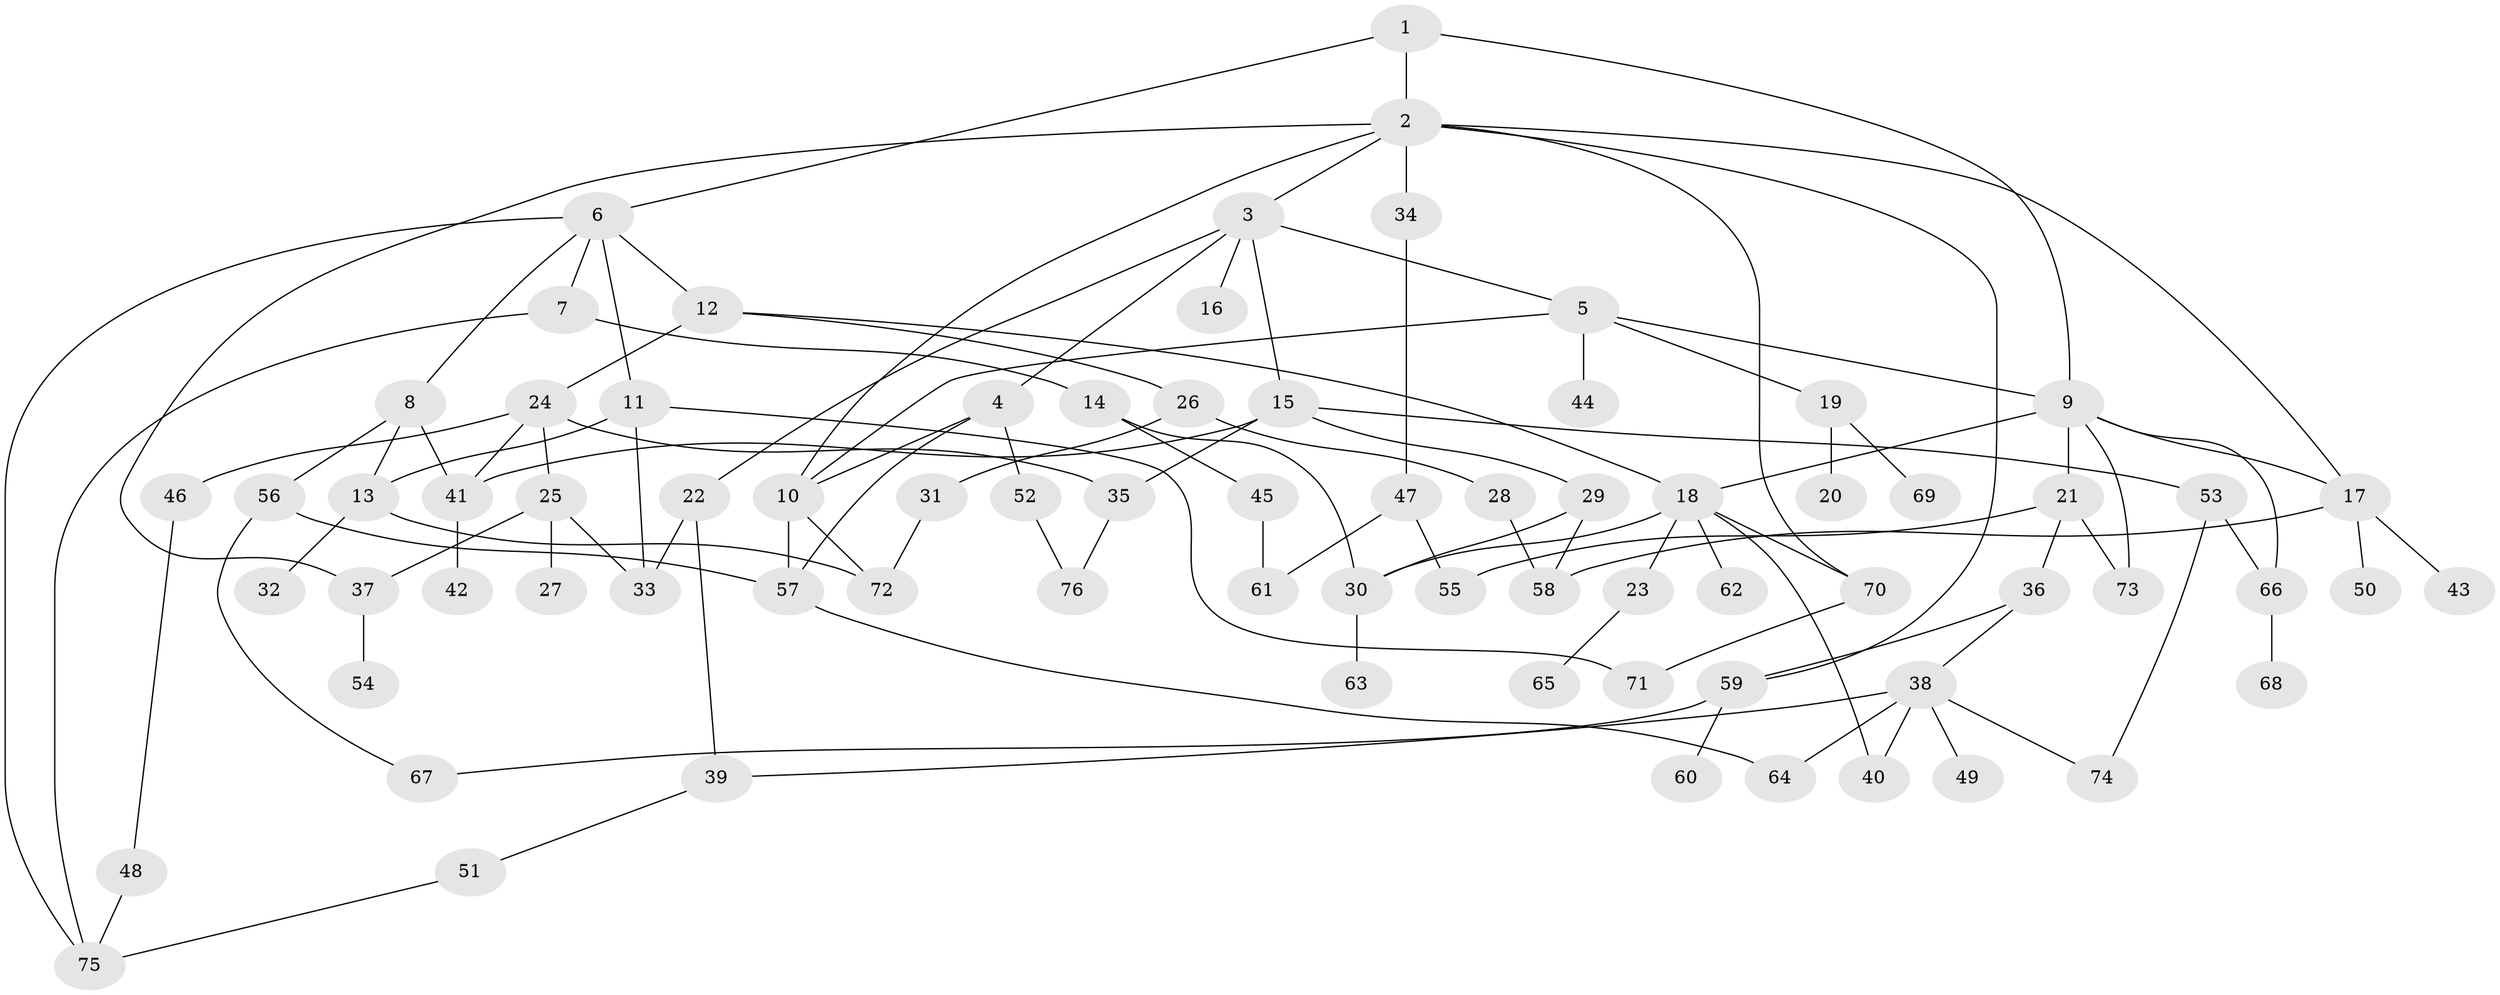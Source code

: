 // Generated by graph-tools (version 1.1) at 2025/49/03/09/25 03:49:20]
// undirected, 76 vertices, 111 edges
graph export_dot {
graph [start="1"]
  node [color=gray90,style=filled];
  1;
  2;
  3;
  4;
  5;
  6;
  7;
  8;
  9;
  10;
  11;
  12;
  13;
  14;
  15;
  16;
  17;
  18;
  19;
  20;
  21;
  22;
  23;
  24;
  25;
  26;
  27;
  28;
  29;
  30;
  31;
  32;
  33;
  34;
  35;
  36;
  37;
  38;
  39;
  40;
  41;
  42;
  43;
  44;
  45;
  46;
  47;
  48;
  49;
  50;
  51;
  52;
  53;
  54;
  55;
  56;
  57;
  58;
  59;
  60;
  61;
  62;
  63;
  64;
  65;
  66;
  67;
  68;
  69;
  70;
  71;
  72;
  73;
  74;
  75;
  76;
  1 -- 2;
  1 -- 6;
  1 -- 9;
  2 -- 3;
  2 -- 10;
  2 -- 34;
  2 -- 37;
  2 -- 70;
  2 -- 17;
  2 -- 59;
  3 -- 4;
  3 -- 5;
  3 -- 15;
  3 -- 16;
  3 -- 22;
  4 -- 52;
  4 -- 57;
  4 -- 10;
  5 -- 9;
  5 -- 19;
  5 -- 44;
  5 -- 10;
  6 -- 7;
  6 -- 8;
  6 -- 11;
  6 -- 12;
  6 -- 75;
  7 -- 14;
  7 -- 75;
  8 -- 56;
  8 -- 41;
  8 -- 13;
  9 -- 17;
  9 -- 18;
  9 -- 21;
  9 -- 66;
  9 -- 73;
  10 -- 72;
  10 -- 57;
  11 -- 13;
  11 -- 71;
  11 -- 33;
  12 -- 24;
  12 -- 26;
  12 -- 18;
  13 -- 32;
  13 -- 72;
  14 -- 45;
  14 -- 30;
  15 -- 29;
  15 -- 35;
  15 -- 53;
  15 -- 41;
  17 -- 43;
  17 -- 50;
  17 -- 58;
  18 -- 23;
  18 -- 30;
  18 -- 40;
  18 -- 62;
  18 -- 70;
  19 -- 20;
  19 -- 69;
  21 -- 36;
  21 -- 55;
  21 -- 73;
  22 -- 33;
  22 -- 39;
  23 -- 65;
  24 -- 25;
  24 -- 41;
  24 -- 46;
  24 -- 35;
  25 -- 27;
  25 -- 33;
  25 -- 37;
  26 -- 28;
  26 -- 31;
  28 -- 58;
  29 -- 58;
  29 -- 30;
  30 -- 63;
  31 -- 72;
  34 -- 47;
  35 -- 76;
  36 -- 38;
  36 -- 59;
  37 -- 54;
  38 -- 39;
  38 -- 49;
  38 -- 74;
  38 -- 40;
  38 -- 64;
  39 -- 51;
  41 -- 42;
  45 -- 61;
  46 -- 48;
  47 -- 55;
  47 -- 61;
  48 -- 75;
  51 -- 75;
  52 -- 76;
  53 -- 66;
  53 -- 74;
  56 -- 57;
  56 -- 67;
  57 -- 64;
  59 -- 60;
  59 -- 67;
  66 -- 68;
  70 -- 71;
}
